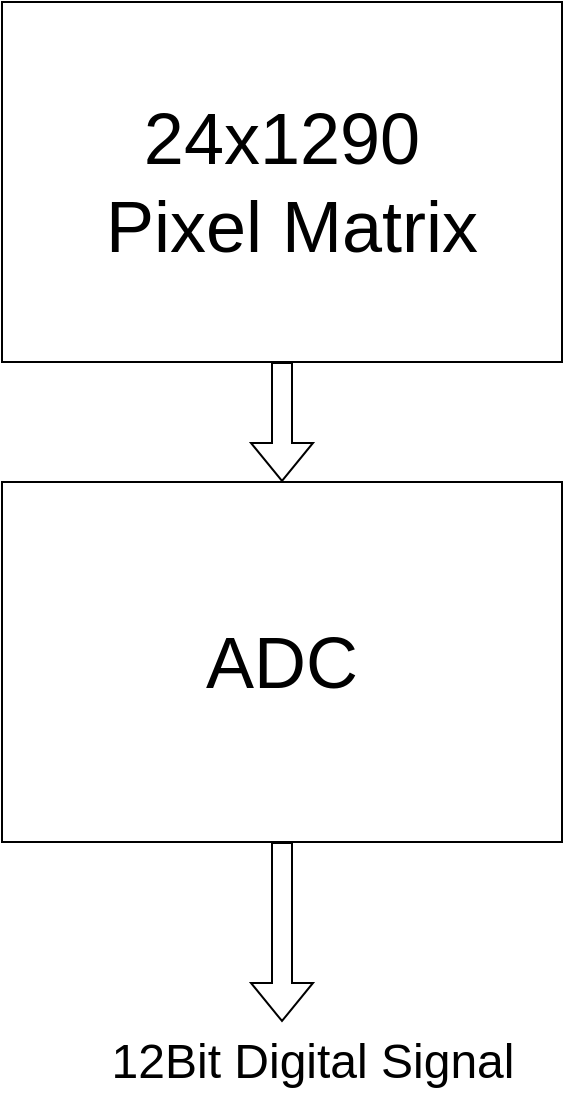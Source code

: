 <mxfile version="24.8.4">
  <diagram name="Page-1" id="wE83LsZzIeXdS4NZE4BO">
    <mxGraphModel dx="1122" dy="684" grid="1" gridSize="10" guides="1" tooltips="1" connect="1" arrows="1" fold="1" page="1" pageScale="1" pageWidth="827" pageHeight="1169" math="0" shadow="0">
      <root>
        <mxCell id="0" />
        <mxCell id="1" parent="0" />
        <mxCell id="HeSdFxaNBYyBrIA2g6oS-6" value="" style="edgeStyle=orthogonalEdgeStyle;shape=flexArrow;rounded=0;orthogonalLoop=1;jettySize=auto;html=1;" parent="1" source="HeSdFxaNBYyBrIA2g6oS-2" target="HeSdFxaNBYyBrIA2g6oS-4" edge="1">
          <mxGeometry relative="1" as="geometry" />
        </mxCell>
        <mxCell id="HeSdFxaNBYyBrIA2g6oS-2" value="&lt;font style=&quot;font-size: 36px;&quot;&gt;24x1290&lt;/font&gt;&lt;div&gt;&lt;font style=&quot;font-size: 36px;&quot;&gt;&amp;nbsp;Pixel Matrix&lt;/font&gt;&lt;/div&gt;" style="rounded=0;whiteSpace=wrap;html=1;" parent="1" vertex="1">
          <mxGeometry x="240" y="120" width="280" height="180" as="geometry" />
        </mxCell>
        <mxCell id="HeSdFxaNBYyBrIA2g6oS-4" value="&lt;font style=&quot;font-size: 36px;&quot;&gt;ADC&lt;/font&gt;" style="rounded=0;whiteSpace=wrap;html=1;" parent="1" vertex="1">
          <mxGeometry x="240" y="360" width="280" height="180" as="geometry" />
        </mxCell>
        <mxCell id="HeSdFxaNBYyBrIA2g6oS-10" value="" style="shape=flexArrow;endArrow=classic;html=1;rounded=0;exitX=0.5;exitY=1;exitDx=0;exitDy=0;" parent="1" source="HeSdFxaNBYyBrIA2g6oS-4" edge="1">
          <mxGeometry width="50" height="50" relative="1" as="geometry">
            <mxPoint x="450" y="610" as="sourcePoint" />
            <mxPoint x="380" y="630" as="targetPoint" />
          </mxGeometry>
        </mxCell>
        <mxCell id="HeSdFxaNBYyBrIA2g6oS-11" value="&lt;font style=&quot;font-size: 24px;&quot;&gt;12Bit Digital Signal&lt;/font&gt;" style="text;html=1;align=center;verticalAlign=middle;resizable=0;points=[];autosize=1;strokeColor=none;fillColor=none;" parent="1" vertex="1">
          <mxGeometry x="285" y="630" width="220" height="40" as="geometry" />
        </mxCell>
      </root>
    </mxGraphModel>
  </diagram>
</mxfile>
